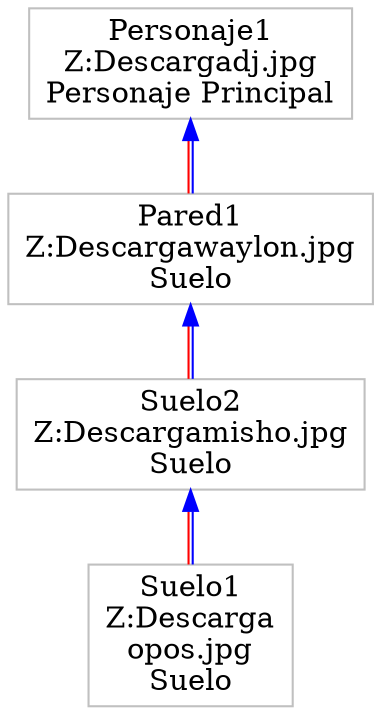 digraph ColaAtencion {node [dir=both,shape=polygon, fontcolor="Black", height=0.5, color="Grey"]edge [color="blue", color="blue:red"]rankdir=BT
"Suelo1
Z:\Descarga\nopos.jpg
Suelo"-> "Suelo2
Z:\Descarga\misho.jpg
Suelo"
"Suelo2
Z:\Descarga\misho.jpg
Suelo"-> "Pared1
Z:\Descarga\waylon.jpg
Suelo"
"Pared1
Z:\Descarga\waylon.jpg
Suelo"-> "Personaje1
Z:\Descarga\dj.jpg
Personaje Principal"
}
